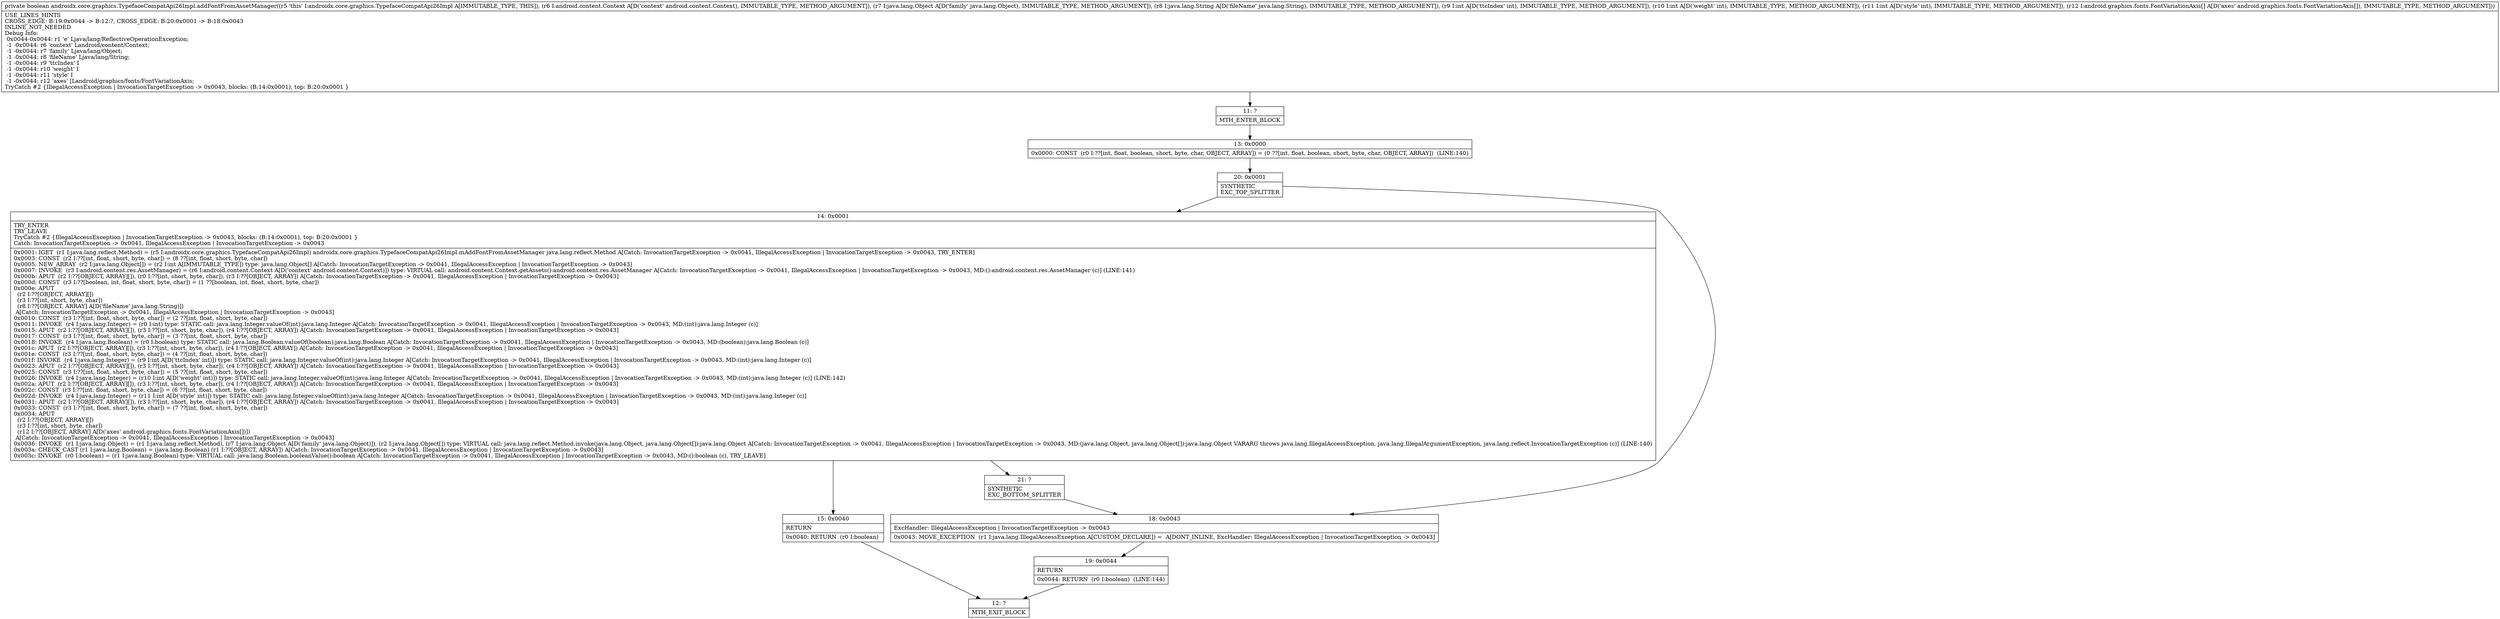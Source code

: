 digraph "CFG forandroidx.core.graphics.TypefaceCompatApi26Impl.addFontFromAssetManager(Landroid\/content\/Context;Ljava\/lang\/Object;Ljava\/lang\/String;III[Landroid\/graphics\/fonts\/FontVariationAxis;)Z" {
Node_11 [shape=record,label="{11\:\ ?|MTH_ENTER_BLOCK\l}"];
Node_13 [shape=record,label="{13\:\ 0x0000|0x0000: CONST  (r0 I:??[int, float, boolean, short, byte, char, OBJECT, ARRAY]) = (0 ??[int, float, boolean, short, byte, char, OBJECT, ARRAY])  (LINE:140)\l}"];
Node_20 [shape=record,label="{20\:\ 0x0001|SYNTHETIC\lEXC_TOP_SPLITTER\l}"];
Node_14 [shape=record,label="{14\:\ 0x0001|TRY_ENTER\lTRY_LEAVE\lTryCatch #2 \{IllegalAccessException \| InvocationTargetException \-\> 0x0043, blocks: (B:14:0x0001), top: B:20:0x0001 \}\lCatch: InvocationTargetException \-\> 0x0041, IllegalAccessException \| InvocationTargetException \-\> 0x0043\l|0x0001: IGET  (r1 I:java.lang.reflect.Method) = (r5 I:androidx.core.graphics.TypefaceCompatApi26Impl) androidx.core.graphics.TypefaceCompatApi26Impl.mAddFontFromAssetManager java.lang.reflect.Method A[Catch: InvocationTargetException \-\> 0x0041, IllegalAccessException \| InvocationTargetException \-\> 0x0043, TRY_ENTER]\l0x0003: CONST  (r2 I:??[int, float, short, byte, char]) = (8 ??[int, float, short, byte, char]) \l0x0005: NEW_ARRAY  (r2 I:java.lang.Object[]) = (r2 I:int A[IMMUTABLE_TYPE]) type: java.lang.Object[] A[Catch: InvocationTargetException \-\> 0x0041, IllegalAccessException \| InvocationTargetException \-\> 0x0043]\l0x0007: INVOKE  (r3 I:android.content.res.AssetManager) = (r6 I:android.content.Context A[D('context' android.content.Context)]) type: VIRTUAL call: android.content.Context.getAssets():android.content.res.AssetManager A[Catch: InvocationTargetException \-\> 0x0041, IllegalAccessException \| InvocationTargetException \-\> 0x0043, MD:():android.content.res.AssetManager (c)] (LINE:141)\l0x000b: APUT  (r2 I:??[OBJECT, ARRAY][]), (r0 I:??[int, short, byte, char]), (r3 I:??[OBJECT, ARRAY]) A[Catch: InvocationTargetException \-\> 0x0041, IllegalAccessException \| InvocationTargetException \-\> 0x0043]\l0x000d: CONST  (r3 I:??[boolean, int, float, short, byte, char]) = (1 ??[boolean, int, float, short, byte, char]) \l0x000e: APUT  \l  (r2 I:??[OBJECT, ARRAY][])\l  (r3 I:??[int, short, byte, char])\l  (r8 I:??[OBJECT, ARRAY] A[D('fileName' java.lang.String)])\l A[Catch: InvocationTargetException \-\> 0x0041, IllegalAccessException \| InvocationTargetException \-\> 0x0043]\l0x0010: CONST  (r3 I:??[int, float, short, byte, char]) = (2 ??[int, float, short, byte, char]) \l0x0011: INVOKE  (r4 I:java.lang.Integer) = (r0 I:int) type: STATIC call: java.lang.Integer.valueOf(int):java.lang.Integer A[Catch: InvocationTargetException \-\> 0x0041, IllegalAccessException \| InvocationTargetException \-\> 0x0043, MD:(int):java.lang.Integer (c)]\l0x0015: APUT  (r2 I:??[OBJECT, ARRAY][]), (r3 I:??[int, short, byte, char]), (r4 I:??[OBJECT, ARRAY]) A[Catch: InvocationTargetException \-\> 0x0041, IllegalAccessException \| InvocationTargetException \-\> 0x0043]\l0x0017: CONST  (r3 I:??[int, float, short, byte, char]) = (3 ??[int, float, short, byte, char]) \l0x0018: INVOKE  (r4 I:java.lang.Boolean) = (r0 I:boolean) type: STATIC call: java.lang.Boolean.valueOf(boolean):java.lang.Boolean A[Catch: InvocationTargetException \-\> 0x0041, IllegalAccessException \| InvocationTargetException \-\> 0x0043, MD:(boolean):java.lang.Boolean (c)]\l0x001c: APUT  (r2 I:??[OBJECT, ARRAY][]), (r3 I:??[int, short, byte, char]), (r4 I:??[OBJECT, ARRAY]) A[Catch: InvocationTargetException \-\> 0x0041, IllegalAccessException \| InvocationTargetException \-\> 0x0043]\l0x001e: CONST  (r3 I:??[int, float, short, byte, char]) = (4 ??[int, float, short, byte, char]) \l0x001f: INVOKE  (r4 I:java.lang.Integer) = (r9 I:int A[D('ttcIndex' int)]) type: STATIC call: java.lang.Integer.valueOf(int):java.lang.Integer A[Catch: InvocationTargetException \-\> 0x0041, IllegalAccessException \| InvocationTargetException \-\> 0x0043, MD:(int):java.lang.Integer (c)]\l0x0023: APUT  (r2 I:??[OBJECT, ARRAY][]), (r3 I:??[int, short, byte, char]), (r4 I:??[OBJECT, ARRAY]) A[Catch: InvocationTargetException \-\> 0x0041, IllegalAccessException \| InvocationTargetException \-\> 0x0043]\l0x0025: CONST  (r3 I:??[int, float, short, byte, char]) = (5 ??[int, float, short, byte, char]) \l0x0026: INVOKE  (r4 I:java.lang.Integer) = (r10 I:int A[D('weight' int)]) type: STATIC call: java.lang.Integer.valueOf(int):java.lang.Integer A[Catch: InvocationTargetException \-\> 0x0041, IllegalAccessException \| InvocationTargetException \-\> 0x0043, MD:(int):java.lang.Integer (c)] (LINE:142)\l0x002a: APUT  (r2 I:??[OBJECT, ARRAY][]), (r3 I:??[int, short, byte, char]), (r4 I:??[OBJECT, ARRAY]) A[Catch: InvocationTargetException \-\> 0x0041, IllegalAccessException \| InvocationTargetException \-\> 0x0043]\l0x002c: CONST  (r3 I:??[int, float, short, byte, char]) = (6 ??[int, float, short, byte, char]) \l0x002d: INVOKE  (r4 I:java.lang.Integer) = (r11 I:int A[D('style' int)]) type: STATIC call: java.lang.Integer.valueOf(int):java.lang.Integer A[Catch: InvocationTargetException \-\> 0x0041, IllegalAccessException \| InvocationTargetException \-\> 0x0043, MD:(int):java.lang.Integer (c)]\l0x0031: APUT  (r2 I:??[OBJECT, ARRAY][]), (r3 I:??[int, short, byte, char]), (r4 I:??[OBJECT, ARRAY]) A[Catch: InvocationTargetException \-\> 0x0041, IllegalAccessException \| InvocationTargetException \-\> 0x0043]\l0x0033: CONST  (r3 I:??[int, float, short, byte, char]) = (7 ??[int, float, short, byte, char]) \l0x0034: APUT  \l  (r2 I:??[OBJECT, ARRAY][])\l  (r3 I:??[int, short, byte, char])\l  (r12 I:??[OBJECT, ARRAY] A[D('axes' android.graphics.fonts.FontVariationAxis[])])\l A[Catch: InvocationTargetException \-\> 0x0041, IllegalAccessException \| InvocationTargetException \-\> 0x0043]\l0x0036: INVOKE  (r1 I:java.lang.Object) = (r1 I:java.lang.reflect.Method), (r7 I:java.lang.Object A[D('family' java.lang.Object)]), (r2 I:java.lang.Object[]) type: VIRTUAL call: java.lang.reflect.Method.invoke(java.lang.Object, java.lang.Object[]):java.lang.Object A[Catch: InvocationTargetException \-\> 0x0041, IllegalAccessException \| InvocationTargetException \-\> 0x0043, MD:(java.lang.Object, java.lang.Object[]):java.lang.Object VARARG throws java.lang.IllegalAccessException, java.lang.IllegalArgumentException, java.lang.reflect.InvocationTargetException (c)] (LINE:140)\l0x003a: CHECK_CAST (r1 I:java.lang.Boolean) = (java.lang.Boolean) (r1 I:??[OBJECT, ARRAY]) A[Catch: InvocationTargetException \-\> 0x0041, IllegalAccessException \| InvocationTargetException \-\> 0x0043]\l0x003c: INVOKE  (r0 I:boolean) = (r1 I:java.lang.Boolean) type: VIRTUAL call: java.lang.Boolean.booleanValue():boolean A[Catch: InvocationTargetException \-\> 0x0041, IllegalAccessException \| InvocationTargetException \-\> 0x0043, MD:():boolean (c), TRY_LEAVE]\l}"];
Node_15 [shape=record,label="{15\:\ 0x0040|RETURN\l|0x0040: RETURN  (r0 I:boolean) \l}"];
Node_12 [shape=record,label="{12\:\ ?|MTH_EXIT_BLOCK\l}"];
Node_21 [shape=record,label="{21\:\ ?|SYNTHETIC\lEXC_BOTTOM_SPLITTER\l}"];
Node_18 [shape=record,label="{18\:\ 0x0043|ExcHandler: IllegalAccessException \| InvocationTargetException \-\> 0x0043\l|0x0043: MOVE_EXCEPTION  (r1 I:java.lang.IllegalAccessException A[CUSTOM_DECLARE]) =  A[DONT_INLINE, ExcHandler: IllegalAccessException \| InvocationTargetException \-\> 0x0043]\l}"];
Node_19 [shape=record,label="{19\:\ 0x0044|RETURN\l|0x0044: RETURN  (r0 I:boolean)  (LINE:144)\l}"];
MethodNode[shape=record,label="{private boolean androidx.core.graphics.TypefaceCompatApi26Impl.addFontFromAssetManager((r5 'this' I:androidx.core.graphics.TypefaceCompatApi26Impl A[IMMUTABLE_TYPE, THIS]), (r6 I:android.content.Context A[D('context' android.content.Context), IMMUTABLE_TYPE, METHOD_ARGUMENT]), (r7 I:java.lang.Object A[D('family' java.lang.Object), IMMUTABLE_TYPE, METHOD_ARGUMENT]), (r8 I:java.lang.String A[D('fileName' java.lang.String), IMMUTABLE_TYPE, METHOD_ARGUMENT]), (r9 I:int A[D('ttcIndex' int), IMMUTABLE_TYPE, METHOD_ARGUMENT]), (r10 I:int A[D('weight' int), IMMUTABLE_TYPE, METHOD_ARGUMENT]), (r11 I:int A[D('style' int), IMMUTABLE_TYPE, METHOD_ARGUMENT]), (r12 I:android.graphics.fonts.FontVariationAxis[] A[D('axes' android.graphics.fonts.FontVariationAxis[]), IMMUTABLE_TYPE, METHOD_ARGUMENT]))  | USE_LINES_HINTS\lCROSS_EDGE: B:19:0x0044 \-\> B:12:?, CROSS_EDGE: B:20:0x0001 \-\> B:18:0x0043\lINLINE_NOT_NEEDED\lDebug Info:\l  0x0044\-0x0044: r1 'e' Ljava\/lang\/ReflectiveOperationException;\l  \-1 \-0x0044: r6 'context' Landroid\/content\/Context;\l  \-1 \-0x0044: r7 'family' Ljava\/lang\/Object;\l  \-1 \-0x0044: r8 'fileName' Ljava\/lang\/String;\l  \-1 \-0x0044: r9 'ttcIndex' I\l  \-1 \-0x0044: r10 'weight' I\l  \-1 \-0x0044: r11 'style' I\l  \-1 \-0x0044: r12 'axes' [Landroid\/graphics\/fonts\/FontVariationAxis;\lTryCatch #2 \{IllegalAccessException \| InvocationTargetException \-\> 0x0043, blocks: (B:14:0x0001), top: B:20:0x0001 \}\l}"];
MethodNode -> Node_11;Node_11 -> Node_13;
Node_13 -> Node_20;
Node_20 -> Node_14;
Node_20 -> Node_18;
Node_14 -> Node_15;
Node_14 -> Node_21;
Node_15 -> Node_12;
Node_21 -> Node_18;
Node_18 -> Node_19;
Node_19 -> Node_12;
}

